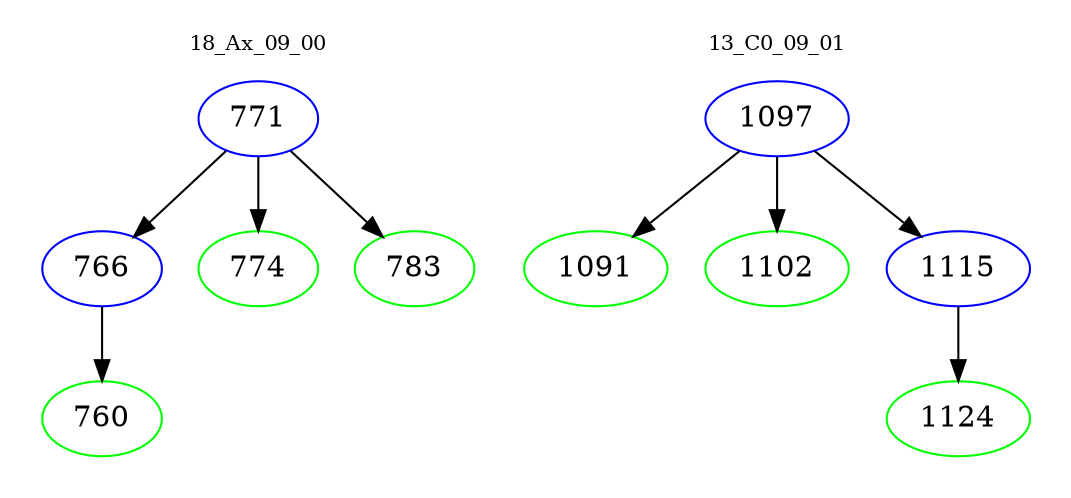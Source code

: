 digraph{
subgraph cluster_0 {
color = white
label = "18_Ax_09_00";
fontsize=10;
T0_771 [label="771", color="blue"]
T0_771 -> T0_766 [color="black"]
T0_766 [label="766", color="blue"]
T0_766 -> T0_760 [color="black"]
T0_760 [label="760", color="green"]
T0_771 -> T0_774 [color="black"]
T0_774 [label="774", color="green"]
T0_771 -> T0_783 [color="black"]
T0_783 [label="783", color="green"]
}
subgraph cluster_1 {
color = white
label = "13_C0_09_01";
fontsize=10;
T1_1097 [label="1097", color="blue"]
T1_1097 -> T1_1091 [color="black"]
T1_1091 [label="1091", color="green"]
T1_1097 -> T1_1102 [color="black"]
T1_1102 [label="1102", color="green"]
T1_1097 -> T1_1115 [color="black"]
T1_1115 [label="1115", color="blue"]
T1_1115 -> T1_1124 [color="black"]
T1_1124 [label="1124", color="green"]
}
}
